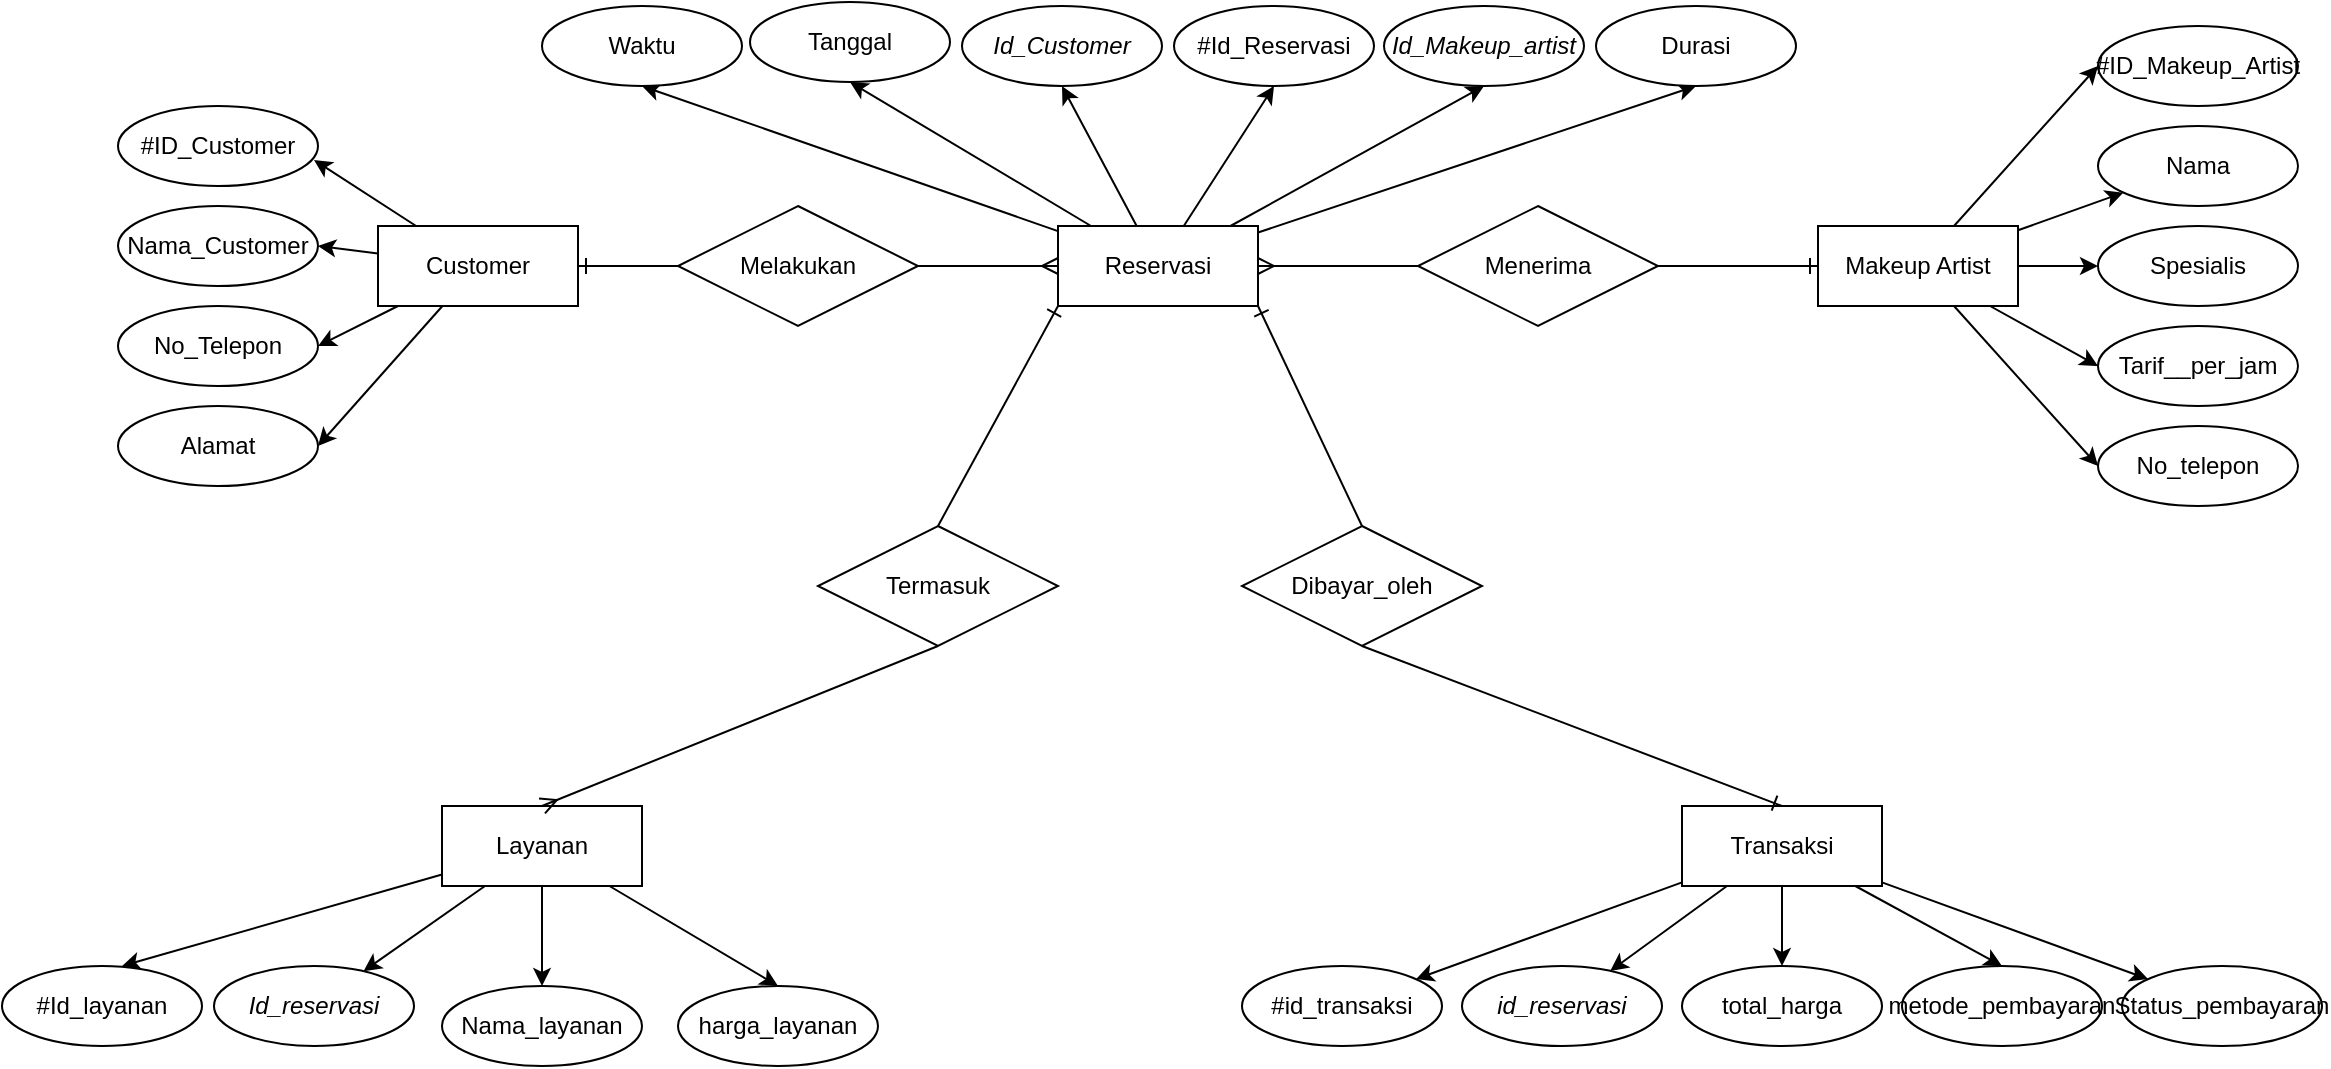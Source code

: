 <mxfile version="26.1.0">
  <diagram name="Page-1" id="mqRnHoleAtuB4LZljWnc">
    <mxGraphModel dx="2150" dy="1970" grid="1" gridSize="10" guides="1" tooltips="1" connect="1" arrows="1" fold="1" page="1" pageScale="1" pageWidth="850" pageHeight="1100" math="0" shadow="0">
      <root>
        <mxCell id="0" />
        <mxCell id="1" parent="0" />
        <mxCell id="sZu51_ly2vgdn9Agz_vI-21" style="rounded=0;orthogonalLoop=1;jettySize=auto;html=1;entryX=0.5;entryY=1;entryDx=0;entryDy=0;" edge="1" parent="1" source="39gsjnchr3GjjbWTML9K-1" target="39gsjnchr3GjjbWTML9K-35">
          <mxGeometry relative="1" as="geometry" />
        </mxCell>
        <mxCell id="sZu51_ly2vgdn9Agz_vI-22" style="rounded=0;orthogonalLoop=1;jettySize=auto;html=1;entryX=0.5;entryY=1;entryDx=0;entryDy=0;" edge="1" parent="1" source="39gsjnchr3GjjbWTML9K-1" target="39gsjnchr3GjjbWTML9K-34">
          <mxGeometry relative="1" as="geometry" />
        </mxCell>
        <mxCell id="sZu51_ly2vgdn9Agz_vI-23" style="rounded=0;orthogonalLoop=1;jettySize=auto;html=1;entryX=0.5;entryY=1;entryDx=0;entryDy=0;" edge="1" parent="1" source="39gsjnchr3GjjbWTML9K-1" target="39gsjnchr3GjjbWTML9K-36">
          <mxGeometry relative="1" as="geometry" />
        </mxCell>
        <mxCell id="sZu51_ly2vgdn9Agz_vI-24" style="rounded=0;orthogonalLoop=1;jettySize=auto;html=1;entryX=0.5;entryY=1;entryDx=0;entryDy=0;" edge="1" parent="1" source="39gsjnchr3GjjbWTML9K-1" target="39gsjnchr3GjjbWTML9K-33">
          <mxGeometry relative="1" as="geometry" />
        </mxCell>
        <mxCell id="sZu51_ly2vgdn9Agz_vI-25" style="rounded=0;orthogonalLoop=1;jettySize=auto;html=1;entryX=0.5;entryY=1;entryDx=0;entryDy=0;" edge="1" parent="1" source="39gsjnchr3GjjbWTML9K-1" target="39gsjnchr3GjjbWTML9K-31">
          <mxGeometry relative="1" as="geometry" />
        </mxCell>
        <mxCell id="sZu51_ly2vgdn9Agz_vI-26" style="rounded=0;orthogonalLoop=1;jettySize=auto;html=1;entryX=0.5;entryY=1;entryDx=0;entryDy=0;" edge="1" parent="1" source="39gsjnchr3GjjbWTML9K-1" target="39gsjnchr3GjjbWTML9K-32">
          <mxGeometry relative="1" as="geometry" />
        </mxCell>
        <mxCell id="39gsjnchr3GjjbWTML9K-1" value="Reservasi" style="whiteSpace=wrap;html=1;align=center;" parent="1" vertex="1">
          <mxGeometry x="778" y="-820" width="100" height="40" as="geometry" />
        </mxCell>
        <mxCell id="39gsjnchr3GjjbWTML9K-64" style="rounded=0;orthogonalLoop=1;jettySize=auto;html=1;" parent="1" source="39gsjnchr3GjjbWTML9K-2" target="39gsjnchr3GjjbWTML9K-59" edge="1">
          <mxGeometry relative="1" as="geometry" />
        </mxCell>
        <mxCell id="39gsjnchr3GjjbWTML9K-65" style="rounded=0;orthogonalLoop=1;jettySize=auto;html=1;" parent="1" source="39gsjnchr3GjjbWTML9K-2" target="39gsjnchr3GjjbWTML9K-60" edge="1">
          <mxGeometry relative="1" as="geometry" />
        </mxCell>
        <mxCell id="39gsjnchr3GjjbWTML9K-67" style="rounded=0;orthogonalLoop=1;jettySize=auto;html=1;" parent="1" source="39gsjnchr3GjjbWTML9K-2" target="39gsjnchr3GjjbWTML9K-61" edge="1">
          <mxGeometry relative="1" as="geometry" />
        </mxCell>
        <mxCell id="39gsjnchr3GjjbWTML9K-68" style="rounded=0;orthogonalLoop=1;jettySize=auto;html=1;entryX=0.5;entryY=0;entryDx=0;entryDy=0;" parent="1" source="39gsjnchr3GjjbWTML9K-2" target="39gsjnchr3GjjbWTML9K-62" edge="1">
          <mxGeometry relative="1" as="geometry" />
        </mxCell>
        <mxCell id="39gsjnchr3GjjbWTML9K-69" style="rounded=0;orthogonalLoop=1;jettySize=auto;html=1;" parent="1" source="39gsjnchr3GjjbWTML9K-2" target="39gsjnchr3GjjbWTML9K-63" edge="1">
          <mxGeometry relative="1" as="geometry" />
        </mxCell>
        <mxCell id="39gsjnchr3GjjbWTML9K-2" value="Transaksi" style="whiteSpace=wrap;html=1;align=center;" parent="1" vertex="1">
          <mxGeometry x="1090" y="-530" width="100" height="40" as="geometry" />
        </mxCell>
        <mxCell id="39gsjnchr3GjjbWTML9K-23" style="rounded=0;orthogonalLoop=1;jettySize=auto;html=1;entryX=0;entryY=0.5;entryDx=0;entryDy=0;" parent="1" source="39gsjnchr3GjjbWTML9K-3" target="39gsjnchr3GjjbWTML9K-22" edge="1">
          <mxGeometry relative="1" as="geometry" />
        </mxCell>
        <mxCell id="39gsjnchr3GjjbWTML9K-24" style="rounded=0;orthogonalLoop=1;jettySize=auto;html=1;" parent="1" source="39gsjnchr3GjjbWTML9K-3" target="39gsjnchr3GjjbWTML9K-21" edge="1">
          <mxGeometry relative="1" as="geometry" />
        </mxCell>
        <mxCell id="39gsjnchr3GjjbWTML9K-25" style="rounded=0;orthogonalLoop=1;jettySize=auto;html=1;entryX=0;entryY=0.5;entryDx=0;entryDy=0;" parent="1" source="39gsjnchr3GjjbWTML9K-3" target="39gsjnchr3GjjbWTML9K-20" edge="1">
          <mxGeometry relative="1" as="geometry" />
        </mxCell>
        <mxCell id="39gsjnchr3GjjbWTML9K-26" style="rounded=0;orthogonalLoop=1;jettySize=auto;html=1;entryX=0;entryY=0.5;entryDx=0;entryDy=0;" parent="1" source="39gsjnchr3GjjbWTML9K-3" target="39gsjnchr3GjjbWTML9K-19" edge="1">
          <mxGeometry relative="1" as="geometry" />
        </mxCell>
        <mxCell id="39gsjnchr3GjjbWTML9K-3" value="Makeup Artist" style="whiteSpace=wrap;html=1;align=center;" parent="1" vertex="1">
          <mxGeometry x="1158" y="-820" width="100" height="40" as="geometry" />
        </mxCell>
        <mxCell id="39gsjnchr3GjjbWTML9K-53" style="rounded=0;orthogonalLoop=1;jettySize=auto;html=1;" parent="1" source="39gsjnchr3GjjbWTML9K-4" target="39gsjnchr3GjjbWTML9K-49" edge="1">
          <mxGeometry relative="1" as="geometry" />
        </mxCell>
        <mxCell id="sZu51_ly2vgdn9Agz_vI-104" style="edgeStyle=orthogonalEdgeStyle;rounded=0;orthogonalLoop=1;jettySize=auto;html=1;entryX=0.5;entryY=0;entryDx=0;entryDy=0;" edge="1" parent="1" source="39gsjnchr3GjjbWTML9K-4" target="sZu51_ly2vgdn9Agz_vI-106">
          <mxGeometry relative="1" as="geometry">
            <mxPoint x="520" y="-440" as="targetPoint" />
          </mxGeometry>
        </mxCell>
        <mxCell id="sZu51_ly2vgdn9Agz_vI-105" style="rounded=0;orthogonalLoop=1;jettySize=auto;html=1;entryX=0.5;entryY=0;entryDx=0;entryDy=0;" edge="1" parent="1" source="39gsjnchr3GjjbWTML9K-4" target="sZu51_ly2vgdn9Agz_vI-107">
          <mxGeometry relative="1" as="geometry">
            <mxPoint x="600" y="-440" as="targetPoint" />
          </mxGeometry>
        </mxCell>
        <mxCell id="39gsjnchr3GjjbWTML9K-4" value="Layanan" style="whiteSpace=wrap;html=1;align=center;" parent="1" vertex="1">
          <mxGeometry x="470" y="-530" width="100" height="40" as="geometry" />
        </mxCell>
        <mxCell id="39gsjnchr3GjjbWTML9K-14" style="rounded=0;orthogonalLoop=1;jettySize=auto;html=1;entryX=1;entryY=0.5;entryDx=0;entryDy=0;" parent="1" source="39gsjnchr3GjjbWTML9K-5" target="39gsjnchr3GjjbWTML9K-8" edge="1">
          <mxGeometry relative="1" as="geometry" />
        </mxCell>
        <mxCell id="39gsjnchr3GjjbWTML9K-15" style="rounded=0;orthogonalLoop=1;jettySize=auto;html=1;entryX=1;entryY=0.5;entryDx=0;entryDy=0;" parent="1" source="39gsjnchr3GjjbWTML9K-5" target="39gsjnchr3GjjbWTML9K-7" edge="1">
          <mxGeometry relative="1" as="geometry" />
        </mxCell>
        <mxCell id="39gsjnchr3GjjbWTML9K-16" style="rounded=0;orthogonalLoop=1;jettySize=auto;html=1;entryX=1;entryY=0.5;entryDx=0;entryDy=0;" parent="1" source="39gsjnchr3GjjbWTML9K-5" target="39gsjnchr3GjjbWTML9K-6" edge="1">
          <mxGeometry relative="1" as="geometry" />
        </mxCell>
        <mxCell id="39gsjnchr3GjjbWTML9K-5" value="Customer" style="whiteSpace=wrap;html=1;align=center;" parent="1" vertex="1">
          <mxGeometry x="438" y="-820" width="100" height="40" as="geometry" />
        </mxCell>
        <mxCell id="39gsjnchr3GjjbWTML9K-6" value="Alamat" style="ellipse;whiteSpace=wrap;html=1;align=center;" parent="1" vertex="1">
          <mxGeometry x="308" y="-730" width="100" height="40" as="geometry" />
        </mxCell>
        <mxCell id="39gsjnchr3GjjbWTML9K-7" value="No_Telepon" style="ellipse;whiteSpace=wrap;html=1;align=center;" parent="1" vertex="1">
          <mxGeometry x="308" y="-780" width="100" height="40" as="geometry" />
        </mxCell>
        <mxCell id="39gsjnchr3GjjbWTML9K-8" value="Nama_Customer" style="ellipse;whiteSpace=wrap;html=1;align=center;" parent="1" vertex="1">
          <mxGeometry x="308" y="-830" width="100" height="40" as="geometry" />
        </mxCell>
        <mxCell id="39gsjnchr3GjjbWTML9K-9" value="#ID_Customer" style="ellipse;whiteSpace=wrap;html=1;align=center;" parent="1" vertex="1">
          <mxGeometry x="308" y="-880" width="100" height="40" as="geometry" />
        </mxCell>
        <mxCell id="39gsjnchr3GjjbWTML9K-13" style="rounded=0;orthogonalLoop=1;jettySize=auto;html=1;entryX=0.98;entryY=0.675;entryDx=0;entryDy=0;entryPerimeter=0;" parent="1" source="39gsjnchr3GjjbWTML9K-5" target="39gsjnchr3GjjbWTML9K-9" edge="1">
          <mxGeometry relative="1" as="geometry" />
        </mxCell>
        <mxCell id="39gsjnchr3GjjbWTML9K-18" value="No_telepon" style="ellipse;whiteSpace=wrap;html=1;align=center;" parent="1" vertex="1">
          <mxGeometry x="1298" y="-720" width="100" height="40" as="geometry" />
        </mxCell>
        <mxCell id="39gsjnchr3GjjbWTML9K-19" value="Tarif__per_jam" style="ellipse;whiteSpace=wrap;html=1;align=center;" parent="1" vertex="1">
          <mxGeometry x="1298" y="-770" width="100" height="40" as="geometry" />
        </mxCell>
        <mxCell id="39gsjnchr3GjjbWTML9K-20" value="Spesialis" style="ellipse;whiteSpace=wrap;html=1;align=center;" parent="1" vertex="1">
          <mxGeometry x="1298" y="-820" width="100" height="40" as="geometry" />
        </mxCell>
        <mxCell id="39gsjnchr3GjjbWTML9K-21" value="Nama" style="ellipse;whiteSpace=wrap;html=1;align=center;" parent="1" vertex="1">
          <mxGeometry x="1298" y="-870" width="100" height="40" as="geometry" />
        </mxCell>
        <mxCell id="39gsjnchr3GjjbWTML9K-22" value="#ID_Makeup_Artist" style="ellipse;whiteSpace=wrap;html=1;align=center;" parent="1" vertex="1">
          <mxGeometry x="1298" y="-920" width="100" height="40" as="geometry" />
        </mxCell>
        <mxCell id="39gsjnchr3GjjbWTML9K-27" style="rounded=0;orthogonalLoop=1;jettySize=auto;html=1;entryX=0;entryY=0.5;entryDx=0;entryDy=0;" parent="1" source="39gsjnchr3GjjbWTML9K-3" target="39gsjnchr3GjjbWTML9K-18" edge="1">
          <mxGeometry relative="1" as="geometry">
            <mxPoint x="1298" y="-700" as="targetPoint" />
          </mxGeometry>
        </mxCell>
        <mxCell id="39gsjnchr3GjjbWTML9K-31" value="Waktu" style="ellipse;whiteSpace=wrap;html=1;align=center;" parent="1" vertex="1">
          <mxGeometry x="520" y="-930" width="100" height="40" as="geometry" />
        </mxCell>
        <mxCell id="39gsjnchr3GjjbWTML9K-32" value="Durasi" style="ellipse;whiteSpace=wrap;html=1;align=center;" parent="1" vertex="1">
          <mxGeometry x="1047" y="-930" width="100" height="40" as="geometry" />
        </mxCell>
        <mxCell id="39gsjnchr3GjjbWTML9K-33" value="Tanggal" style="ellipse;whiteSpace=wrap;html=1;align=center;" parent="1" vertex="1">
          <mxGeometry x="624" y="-932" width="100" height="40" as="geometry" />
        </mxCell>
        <mxCell id="39gsjnchr3GjjbWTML9K-34" value="&lt;i&gt;Id_Makeup_artist&lt;/i&gt;" style="ellipse;whiteSpace=wrap;html=1;align=center;" parent="1" vertex="1">
          <mxGeometry x="941" y="-930" width="100" height="40" as="geometry" />
        </mxCell>
        <mxCell id="39gsjnchr3GjjbWTML9K-35" value="#Id_Reservasi" style="ellipse;whiteSpace=wrap;html=1;align=center;" parent="1" vertex="1">
          <mxGeometry x="836" y="-930" width="100" height="40" as="geometry" />
        </mxCell>
        <mxCell id="39gsjnchr3GjjbWTML9K-36" value="&lt;i&gt;Id_Customer&lt;/i&gt;" style="ellipse;whiteSpace=wrap;html=1;align=center;" parent="1" vertex="1">
          <mxGeometry x="730" y="-930" width="100" height="40" as="geometry" />
        </mxCell>
        <mxCell id="39gsjnchr3GjjbWTML9K-49" value="&lt;i&gt;Id_reservasi&lt;/i&gt;" style="ellipse;whiteSpace=wrap;html=1;align=center;" parent="1" vertex="1">
          <mxGeometry x="356" y="-450" width="100" height="40" as="geometry" />
        </mxCell>
        <mxCell id="39gsjnchr3GjjbWTML9K-50" value="#Id_layanan" style="ellipse;whiteSpace=wrap;html=1;align=center;" parent="1" vertex="1">
          <mxGeometry x="250" y="-450" width="100" height="40" as="geometry" />
        </mxCell>
        <mxCell id="39gsjnchr3GjjbWTML9K-51" style="rounded=0;orthogonalLoop=1;jettySize=auto;html=1;entryX=0.6;entryY=0;entryDx=0;entryDy=0;entryPerimeter=0;" parent="1" source="39gsjnchr3GjjbWTML9K-4" target="39gsjnchr3GjjbWTML9K-50" edge="1">
          <mxGeometry relative="1" as="geometry" />
        </mxCell>
        <mxCell id="39gsjnchr3GjjbWTML9K-59" value="#id_transaksi" style="ellipse;whiteSpace=wrap;html=1;align=center;" parent="1" vertex="1">
          <mxGeometry x="870" y="-450" width="100" height="40" as="geometry" />
        </mxCell>
        <mxCell id="39gsjnchr3GjjbWTML9K-60" value="&lt;i&gt;id_reservasi&lt;/i&gt;" style="ellipse;whiteSpace=wrap;html=1;align=center;" parent="1" vertex="1">
          <mxGeometry x="980" y="-450" width="100" height="40" as="geometry" />
        </mxCell>
        <mxCell id="39gsjnchr3GjjbWTML9K-61" value="total_harga" style="ellipse;whiteSpace=wrap;html=1;align=center;" parent="1" vertex="1">
          <mxGeometry x="1090" y="-450" width="100" height="40" as="geometry" />
        </mxCell>
        <mxCell id="39gsjnchr3GjjbWTML9K-62" value="metode_pembayaran" style="ellipse;whiteSpace=wrap;html=1;align=center;" parent="1" vertex="1">
          <mxGeometry x="1200" y="-450" width="100" height="40" as="geometry" />
        </mxCell>
        <mxCell id="39gsjnchr3GjjbWTML9K-63" value="Status_pembayaran" style="ellipse;whiteSpace=wrap;html=1;align=center;" parent="1" vertex="1">
          <mxGeometry x="1310" y="-450" width="100" height="40" as="geometry" />
        </mxCell>
        <mxCell id="39gsjnchr3GjjbWTML9K-72" value="Termasuk" style="shape=rhombus;perimeter=rhombusPerimeter;whiteSpace=wrap;html=1;align=center;" parent="1" vertex="1">
          <mxGeometry x="658" y="-670" width="120" height="60" as="geometry" />
        </mxCell>
        <mxCell id="sZu51_ly2vgdn9Agz_vI-2" value="Menerima" style="shape=rhombus;perimeter=rhombusPerimeter;whiteSpace=wrap;html=1;align=center;" vertex="1" parent="1">
          <mxGeometry x="958" y="-830" width="120" height="60" as="geometry" />
        </mxCell>
        <mxCell id="sZu51_ly2vgdn9Agz_vI-3" value="Dibayar_oleh" style="shape=rhombus;perimeter=rhombusPerimeter;whiteSpace=wrap;html=1;align=center;" vertex="1" parent="1">
          <mxGeometry x="870" y="-670" width="120" height="60" as="geometry" />
        </mxCell>
        <mxCell id="sZu51_ly2vgdn9Agz_vI-16" value="" style="edgeStyle=entityRelationEdgeStyle;fontSize=12;html=1;endArrow=ERone;endFill=1;rounded=0;entryX=1;entryY=0.5;entryDx=0;entryDy=0;exitX=0;exitY=0.5;exitDx=0;exitDy=0;" edge="1" parent="1" source="sZu51_ly2vgdn9Agz_vI-1" target="39gsjnchr3GjjbWTML9K-5">
          <mxGeometry width="100" height="100" relative="1" as="geometry">
            <mxPoint x="588" y="-800" as="sourcePoint" />
            <mxPoint x="618" y="-850" as="targetPoint" />
          </mxGeometry>
        </mxCell>
        <mxCell id="sZu51_ly2vgdn9Agz_vI-1" value="Melakukan" style="shape=rhombus;perimeter=rhombusPerimeter;whiteSpace=wrap;html=1;align=center;" vertex="1" parent="1">
          <mxGeometry x="588" y="-830" width="120" height="60" as="geometry" />
        </mxCell>
        <mxCell id="sZu51_ly2vgdn9Agz_vI-18" value="" style="edgeStyle=entityRelationEdgeStyle;fontSize=12;html=1;endArrow=ERmany;rounded=0;exitX=1;exitY=0.5;exitDx=0;exitDy=0;entryX=0;entryY=0.5;entryDx=0;entryDy=0;" edge="1" parent="1" source="sZu51_ly2vgdn9Agz_vI-1" target="39gsjnchr3GjjbWTML9K-1">
          <mxGeometry width="100" height="100" relative="1" as="geometry">
            <mxPoint x="888" y="-720" as="sourcePoint" />
            <mxPoint x="988" y="-820" as="targetPoint" />
          </mxGeometry>
        </mxCell>
        <mxCell id="sZu51_ly2vgdn9Agz_vI-19" value="" style="edgeStyle=entityRelationEdgeStyle;fontSize=12;html=1;endArrow=ERone;endFill=1;rounded=0;" edge="1" parent="1" source="sZu51_ly2vgdn9Agz_vI-2" target="39gsjnchr3GjjbWTML9K-3">
          <mxGeometry width="100" height="100" relative="1" as="geometry">
            <mxPoint x="1178" y="-750" as="sourcePoint" />
            <mxPoint x="1278" y="-850" as="targetPoint" />
          </mxGeometry>
        </mxCell>
        <mxCell id="sZu51_ly2vgdn9Agz_vI-20" value="" style="edgeStyle=entityRelationEdgeStyle;fontSize=12;html=1;endArrow=ERmany;rounded=0;exitX=0;exitY=0.5;exitDx=0;exitDy=0;entryX=1;entryY=0.5;entryDx=0;entryDy=0;" edge="1" parent="1" source="sZu51_ly2vgdn9Agz_vI-2" target="39gsjnchr3GjjbWTML9K-1">
          <mxGeometry width="100" height="100" relative="1" as="geometry">
            <mxPoint x="1298" y="-770" as="sourcePoint" />
            <mxPoint x="1398" y="-870" as="targetPoint" />
          </mxGeometry>
        </mxCell>
        <mxCell id="sZu51_ly2vgdn9Agz_vI-31" value="" style="fontSize=12;html=1;endArrow=ERmany;rounded=0;exitX=0.5;exitY=1;exitDx=0;exitDy=0;entryX=0.5;entryY=0;entryDx=0;entryDy=0;" edge="1" parent="1" source="39gsjnchr3GjjbWTML9K-72" target="39gsjnchr3GjjbWTML9K-4">
          <mxGeometry width="100" height="100" relative="1" as="geometry">
            <mxPoint x="718" y="-570" as="sourcePoint" />
            <mxPoint x="818" y="-670" as="targetPoint" />
          </mxGeometry>
        </mxCell>
        <mxCell id="sZu51_ly2vgdn9Agz_vI-32" value="" style="fontSize=12;html=1;endArrow=ERone;endFill=1;rounded=0;exitX=0.5;exitY=0;exitDx=0;exitDy=0;entryX=1;entryY=1;entryDx=0;entryDy=0;" edge="1" parent="1" source="sZu51_ly2vgdn9Agz_vI-3" target="39gsjnchr3GjjbWTML9K-1">
          <mxGeometry width="100" height="100" relative="1" as="geometry">
            <mxPoint x="1138" y="-710" as="sourcePoint" />
            <mxPoint x="1238" y="-810" as="targetPoint" />
          </mxGeometry>
        </mxCell>
        <mxCell id="sZu51_ly2vgdn9Agz_vI-33" value="" style="fontSize=12;html=1;endArrow=ERone;endFill=1;rounded=0;exitX=0.5;exitY=1;exitDx=0;exitDy=0;entryX=0.5;entryY=0;entryDx=0;entryDy=0;" edge="1" parent="1" source="sZu51_ly2vgdn9Agz_vI-3" target="39gsjnchr3GjjbWTML9K-2">
          <mxGeometry width="100" height="100" relative="1" as="geometry">
            <mxPoint x="1100" y="-550" as="sourcePoint" />
            <mxPoint x="1200" y="-650" as="targetPoint" />
          </mxGeometry>
        </mxCell>
        <mxCell id="sZu51_ly2vgdn9Agz_vI-106" value="Nama_layanan" style="ellipse;whiteSpace=wrap;html=1;align=center;" vertex="1" parent="1">
          <mxGeometry x="470" y="-440" width="100" height="40" as="geometry" />
        </mxCell>
        <mxCell id="sZu51_ly2vgdn9Agz_vI-107" value="harga_layanan" style="ellipse;whiteSpace=wrap;html=1;align=center;" vertex="1" parent="1">
          <mxGeometry x="588" y="-440" width="100" height="40" as="geometry" />
        </mxCell>
        <mxCell id="sZu51_ly2vgdn9Agz_vI-108" value="" style="fontSize=12;html=1;endArrow=ERone;endFill=1;rounded=0;exitX=0.5;exitY=0;exitDx=0;exitDy=0;entryX=0;entryY=1;entryDx=0;entryDy=0;" edge="1" parent="1" source="39gsjnchr3GjjbWTML9K-72" target="39gsjnchr3GjjbWTML9K-1">
          <mxGeometry width="100" height="100" relative="1" as="geometry">
            <mxPoint x="1010" y="-590" as="sourcePoint" />
            <mxPoint x="830" y="-710" as="targetPoint" />
          </mxGeometry>
        </mxCell>
      </root>
    </mxGraphModel>
  </diagram>
</mxfile>
